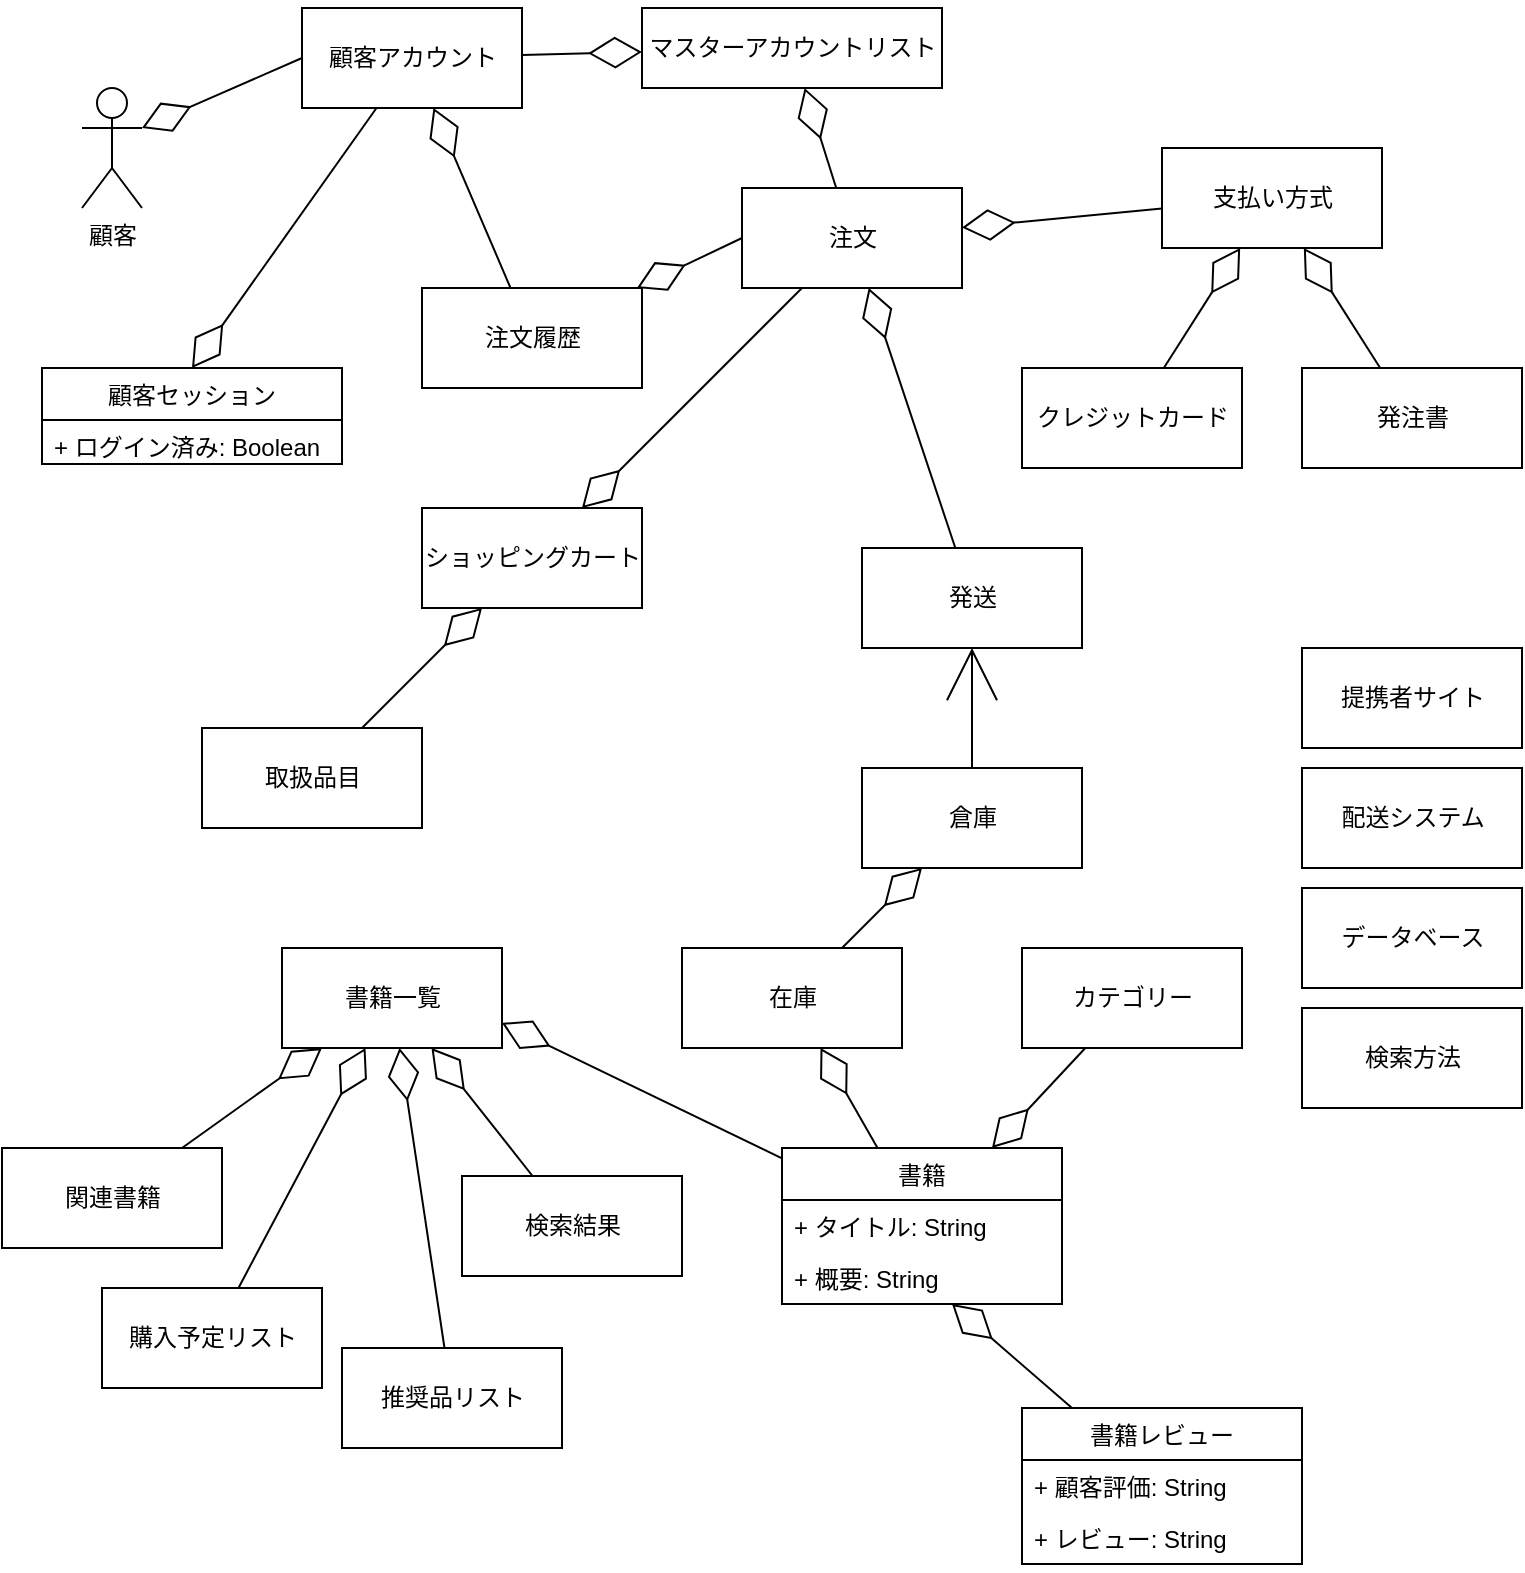 <mxfile version="16.6.1" type="github">
  <diagram id="72naaWYbk-tJs22CqEOy" name="Page-1">
    <mxGraphModel dx="1381" dy="1219" grid="1" gridSize="10" guides="1" tooltips="1" connect="1" arrows="1" fold="1" page="1" pageScale="1" pageWidth="827" pageHeight="1169" math="0" shadow="0">
      <root>
        <mxCell id="0" />
        <mxCell id="1" parent="0" />
        <mxCell id="5JW3K9FVrEjR7nwM5ilS-1" value="顧客" style="shape=umlActor;verticalLabelPosition=bottom;verticalAlign=top;html=1;outlineConnect=0;" vertex="1" parent="1">
          <mxGeometry x="80" y="110" width="30" height="60" as="geometry" />
        </mxCell>
        <mxCell id="5JW3K9FVrEjR7nwM5ilS-11" value="" style="edgeStyle=none;rounded=0;orthogonalLoop=1;jettySize=auto;html=1;endArrow=diamondThin;endFill=0;endSize=24;strokeWidth=1;" edge="1" parent="1" source="5JW3K9FVrEjR7nwM5ilS-3" target="5JW3K9FVrEjR7nwM5ilS-9">
          <mxGeometry relative="1" as="geometry" />
        </mxCell>
        <mxCell id="5JW3K9FVrEjR7nwM5ilS-27" value="" style="edgeStyle=none;rounded=0;orthogonalLoop=1;jettySize=auto;html=1;endArrow=diamondThin;endFill=0;endSize=24;strokeWidth=1;entryX=0.5;entryY=0;entryDx=0;entryDy=0;" edge="1" parent="1" source="5JW3K9FVrEjR7nwM5ilS-3" target="5JW3K9FVrEjR7nwM5ilS-21">
          <mxGeometry relative="1" as="geometry" />
        </mxCell>
        <mxCell id="5JW3K9FVrEjR7nwM5ilS-3" value="顧客アカウント" style="html=1;" vertex="1" parent="1">
          <mxGeometry x="190" y="70" width="110" height="50" as="geometry" />
        </mxCell>
        <mxCell id="5JW3K9FVrEjR7nwM5ilS-5" value="" style="endArrow=diamondThin;endFill=0;endSize=24;html=1;rounded=0;strokeWidth=1;exitX=0;exitY=0.5;exitDx=0;exitDy=0;entryX=1;entryY=0.333;entryDx=0;entryDy=0;entryPerimeter=0;" edge="1" parent="1" source="5JW3K9FVrEjR7nwM5ilS-3" target="5JW3K9FVrEjR7nwM5ilS-1">
          <mxGeometry width="160" relative="1" as="geometry">
            <mxPoint x="80" y="250" as="sourcePoint" />
            <mxPoint x="240" y="250" as="targetPoint" />
          </mxGeometry>
        </mxCell>
        <mxCell id="5JW3K9FVrEjR7nwM5ilS-8" value="" style="edgeStyle=none;rounded=0;orthogonalLoop=1;jettySize=auto;html=1;endArrow=diamondThin;endFill=0;endSize=24;strokeWidth=1;" edge="1" parent="1" source="5JW3K9FVrEjR7nwM5ilS-7" target="5JW3K9FVrEjR7nwM5ilS-3">
          <mxGeometry relative="1" as="geometry" />
        </mxCell>
        <mxCell id="5JW3K9FVrEjR7nwM5ilS-7" value="注文履歴" style="html=1;" vertex="1" parent="1">
          <mxGeometry x="250" y="210" width="110" height="50" as="geometry" />
        </mxCell>
        <mxCell id="5JW3K9FVrEjR7nwM5ilS-9" value="マスターアカウントリスト" style="html=1;" vertex="1" parent="1">
          <mxGeometry x="360" y="70" width="150" height="40" as="geometry" />
        </mxCell>
        <mxCell id="5JW3K9FVrEjR7nwM5ilS-13" value="" style="edgeStyle=none;rounded=0;orthogonalLoop=1;jettySize=auto;html=1;endArrow=diamondThin;endFill=0;endSize=24;strokeWidth=1;" edge="1" parent="1" source="5JW3K9FVrEjR7nwM5ilS-12" target="5JW3K9FVrEjR7nwM5ilS-9">
          <mxGeometry relative="1" as="geometry" />
        </mxCell>
        <mxCell id="5JW3K9FVrEjR7nwM5ilS-14" value="" style="edgeStyle=none;rounded=0;orthogonalLoop=1;jettySize=auto;html=1;endArrow=diamondThin;endFill=0;endSize=24;strokeWidth=1;exitX=0;exitY=0.5;exitDx=0;exitDy=0;" edge="1" parent="1" source="5JW3K9FVrEjR7nwM5ilS-12" target="5JW3K9FVrEjR7nwM5ilS-7">
          <mxGeometry relative="1" as="geometry" />
        </mxCell>
        <mxCell id="5JW3K9FVrEjR7nwM5ilS-29" value="" style="edgeStyle=none;rounded=0;orthogonalLoop=1;jettySize=auto;html=1;endArrow=diamondThin;endFill=0;endSize=24;strokeWidth=1;" edge="1" parent="1" source="5JW3K9FVrEjR7nwM5ilS-12" target="5JW3K9FVrEjR7nwM5ilS-28">
          <mxGeometry relative="1" as="geometry" />
        </mxCell>
        <mxCell id="5JW3K9FVrEjR7nwM5ilS-12" value="注文" style="html=1;" vertex="1" parent="1">
          <mxGeometry x="410" y="160" width="110" height="50" as="geometry" />
        </mxCell>
        <mxCell id="5JW3K9FVrEjR7nwM5ilS-16" value="" style="edgeStyle=none;rounded=0;orthogonalLoop=1;jettySize=auto;html=1;endArrow=diamondThin;endFill=0;endSize=24;strokeWidth=1;" edge="1" parent="1" source="5JW3K9FVrEjR7nwM5ilS-15" target="5JW3K9FVrEjR7nwM5ilS-12">
          <mxGeometry relative="1" as="geometry" />
        </mxCell>
        <mxCell id="5JW3K9FVrEjR7nwM5ilS-15" value="支払い方式" style="html=1;" vertex="1" parent="1">
          <mxGeometry x="620" y="140" width="110" height="50" as="geometry" />
        </mxCell>
        <mxCell id="5JW3K9FVrEjR7nwM5ilS-18" value="" style="edgeStyle=none;rounded=0;orthogonalLoop=1;jettySize=auto;html=1;endArrow=diamondThin;endFill=0;endSize=24;strokeWidth=1;" edge="1" parent="1" source="5JW3K9FVrEjR7nwM5ilS-17" target="5JW3K9FVrEjR7nwM5ilS-15">
          <mxGeometry relative="1" as="geometry" />
        </mxCell>
        <mxCell id="5JW3K9FVrEjR7nwM5ilS-17" value="発注書" style="html=1;" vertex="1" parent="1">
          <mxGeometry x="690" y="250" width="110" height="50" as="geometry" />
        </mxCell>
        <mxCell id="5JW3K9FVrEjR7nwM5ilS-20" value="" style="edgeStyle=none;rounded=0;orthogonalLoop=1;jettySize=auto;html=1;endArrow=diamondThin;endFill=0;endSize=24;strokeWidth=1;" edge="1" parent="1" source="5JW3K9FVrEjR7nwM5ilS-19" target="5JW3K9FVrEjR7nwM5ilS-15">
          <mxGeometry relative="1" as="geometry" />
        </mxCell>
        <mxCell id="5JW3K9FVrEjR7nwM5ilS-19" value="クレジットカード" style="html=1;" vertex="1" parent="1">
          <mxGeometry x="550" y="250" width="110" height="50" as="geometry" />
        </mxCell>
        <mxCell id="5JW3K9FVrEjR7nwM5ilS-21" value="顧客セッション" style="swimlane;fontStyle=0;childLayout=stackLayout;horizontal=1;startSize=26;fillColor=none;horizontalStack=0;resizeParent=1;resizeParentMax=0;resizeLast=0;collapsible=1;marginBottom=0;" vertex="1" parent="1">
          <mxGeometry x="60" y="250" width="150" height="48" as="geometry" />
        </mxCell>
        <mxCell id="5JW3K9FVrEjR7nwM5ilS-22" value="+ ログイン済み: Boolean" style="text;strokeColor=none;fillColor=none;align=left;verticalAlign=top;spacingLeft=4;spacingRight=4;overflow=hidden;rotatable=0;points=[[0,0.5],[1,0.5]];portConstraint=eastwest;" vertex="1" parent="5JW3K9FVrEjR7nwM5ilS-21">
          <mxGeometry y="26" width="150" height="22" as="geometry" />
        </mxCell>
        <mxCell id="5JW3K9FVrEjR7nwM5ilS-28" value="ショッピングカート" style="html=1;" vertex="1" parent="1">
          <mxGeometry x="250" y="320" width="110" height="50" as="geometry" />
        </mxCell>
        <mxCell id="5JW3K9FVrEjR7nwM5ilS-31" value="" style="edgeStyle=none;rounded=0;orthogonalLoop=1;jettySize=auto;html=1;endArrow=diamondThin;endFill=0;endSize=24;strokeWidth=1;" edge="1" parent="1" source="5JW3K9FVrEjR7nwM5ilS-30" target="5JW3K9FVrEjR7nwM5ilS-12">
          <mxGeometry relative="1" as="geometry" />
        </mxCell>
        <mxCell id="5JW3K9FVrEjR7nwM5ilS-30" value="発送" style="html=1;" vertex="1" parent="1">
          <mxGeometry x="470" y="340" width="110" height="50" as="geometry" />
        </mxCell>
        <mxCell id="5JW3K9FVrEjR7nwM5ilS-33" value="" style="edgeStyle=none;rounded=0;orthogonalLoop=1;jettySize=auto;html=1;endArrow=open;endFill=0;endSize=24;strokeWidth=1;" edge="1" parent="1" source="5JW3K9FVrEjR7nwM5ilS-32" target="5JW3K9FVrEjR7nwM5ilS-30">
          <mxGeometry relative="1" as="geometry" />
        </mxCell>
        <mxCell id="5JW3K9FVrEjR7nwM5ilS-32" value="倉庫" style="html=1;" vertex="1" parent="1">
          <mxGeometry x="470" y="450" width="110" height="50" as="geometry" />
        </mxCell>
        <mxCell id="5JW3K9FVrEjR7nwM5ilS-35" value="" style="edgeStyle=none;rounded=0;orthogonalLoop=1;jettySize=auto;html=1;endArrow=diamondThin;endFill=0;endSize=24;strokeWidth=1;" edge="1" parent="1" source="5JW3K9FVrEjR7nwM5ilS-34" target="5JW3K9FVrEjR7nwM5ilS-32">
          <mxGeometry relative="1" as="geometry" />
        </mxCell>
        <mxCell id="5JW3K9FVrEjR7nwM5ilS-34" value="在庫" style="html=1;" vertex="1" parent="1">
          <mxGeometry x="380" y="540" width="110" height="50" as="geometry" />
        </mxCell>
        <mxCell id="5JW3K9FVrEjR7nwM5ilS-41" value="" style="edgeStyle=none;rounded=0;orthogonalLoop=1;jettySize=auto;html=1;endArrow=diamondThin;endFill=0;endSize=24;strokeWidth=1;" edge="1" parent="1" source="5JW3K9FVrEjR7nwM5ilS-37" target="5JW3K9FVrEjR7nwM5ilS-34">
          <mxGeometry relative="1" as="geometry" />
        </mxCell>
        <mxCell id="5JW3K9FVrEjR7nwM5ilS-62" style="edgeStyle=none;rounded=0;orthogonalLoop=1;jettySize=auto;html=1;entryX=1;entryY=0.75;entryDx=0;entryDy=0;endArrow=diamondThin;endFill=0;endSize=24;strokeWidth=1;" edge="1" parent="1" source="5JW3K9FVrEjR7nwM5ilS-37" target="5JW3K9FVrEjR7nwM5ilS-52">
          <mxGeometry relative="1" as="geometry" />
        </mxCell>
        <mxCell id="5JW3K9FVrEjR7nwM5ilS-37" value="書籍" style="swimlane;fontStyle=0;childLayout=stackLayout;horizontal=1;startSize=26;fillColor=none;horizontalStack=0;resizeParent=1;resizeParentMax=0;resizeLast=0;collapsible=1;marginBottom=0;" vertex="1" parent="1">
          <mxGeometry x="430" y="640" width="140" height="78" as="geometry" />
        </mxCell>
        <mxCell id="5JW3K9FVrEjR7nwM5ilS-38" value="+ タイトル: String" style="text;strokeColor=none;fillColor=none;align=left;verticalAlign=top;spacingLeft=4;spacingRight=4;overflow=hidden;rotatable=0;points=[[0,0.5],[1,0.5]];portConstraint=eastwest;" vertex="1" parent="5JW3K9FVrEjR7nwM5ilS-37">
          <mxGeometry y="26" width="140" height="26" as="geometry" />
        </mxCell>
        <mxCell id="5JW3K9FVrEjR7nwM5ilS-39" value="+ 概要: String" style="text;strokeColor=none;fillColor=none;align=left;verticalAlign=top;spacingLeft=4;spacingRight=4;overflow=hidden;rotatable=0;points=[[0,0.5],[1,0.5]];portConstraint=eastwest;" vertex="1" parent="5JW3K9FVrEjR7nwM5ilS-37">
          <mxGeometry y="52" width="140" height="26" as="geometry" />
        </mxCell>
        <mxCell id="5JW3K9FVrEjR7nwM5ilS-43" value="" style="edgeStyle=none;rounded=0;orthogonalLoop=1;jettySize=auto;html=1;endArrow=diamondThin;endFill=0;endSize=24;strokeWidth=1;entryX=0.75;entryY=0;entryDx=0;entryDy=0;" edge="1" parent="1" source="5JW3K9FVrEjR7nwM5ilS-42" target="5JW3K9FVrEjR7nwM5ilS-37">
          <mxGeometry relative="1" as="geometry" />
        </mxCell>
        <mxCell id="5JW3K9FVrEjR7nwM5ilS-42" value="カテゴリー" style="html=1;" vertex="1" parent="1">
          <mxGeometry x="550" y="540" width="110" height="50" as="geometry" />
        </mxCell>
        <mxCell id="5JW3K9FVrEjR7nwM5ilS-45" value="" style="edgeStyle=none;rounded=0;orthogonalLoop=1;jettySize=auto;html=1;endArrow=diamondThin;endFill=0;endSize=24;strokeWidth=1;" edge="1" parent="1" source="5JW3K9FVrEjR7nwM5ilS-44" target="5JW3K9FVrEjR7nwM5ilS-28">
          <mxGeometry relative="1" as="geometry" />
        </mxCell>
        <mxCell id="5JW3K9FVrEjR7nwM5ilS-44" value="取扱品目" style="html=1;" vertex="1" parent="1">
          <mxGeometry x="140" y="430" width="110" height="50" as="geometry" />
        </mxCell>
        <mxCell id="5JW3K9FVrEjR7nwM5ilS-48" value="提携者サイト" style="html=1;" vertex="1" parent="1">
          <mxGeometry x="690" y="390" width="110" height="50" as="geometry" />
        </mxCell>
        <mxCell id="5JW3K9FVrEjR7nwM5ilS-49" value="配送システム" style="html=1;" vertex="1" parent="1">
          <mxGeometry x="690" y="450" width="110" height="50" as="geometry" />
        </mxCell>
        <mxCell id="5JW3K9FVrEjR7nwM5ilS-50" value="データベース" style="html=1;" vertex="1" parent="1">
          <mxGeometry x="690" y="510" width="110" height="50" as="geometry" />
        </mxCell>
        <mxCell id="5JW3K9FVrEjR7nwM5ilS-51" value="検索方法" style="html=1;" vertex="1" parent="1">
          <mxGeometry x="690" y="570" width="110" height="50" as="geometry" />
        </mxCell>
        <mxCell id="5JW3K9FVrEjR7nwM5ilS-52" value="書籍一覧" style="html=1;" vertex="1" parent="1">
          <mxGeometry x="180" y="540" width="110" height="50" as="geometry" />
        </mxCell>
        <mxCell id="5JW3K9FVrEjR7nwM5ilS-54" value="" style="edgeStyle=none;rounded=0;orthogonalLoop=1;jettySize=auto;html=1;endArrow=diamondThin;endFill=0;endSize=24;strokeWidth=1;" edge="1" parent="1" source="5JW3K9FVrEjR7nwM5ilS-53" target="5JW3K9FVrEjR7nwM5ilS-52">
          <mxGeometry relative="1" as="geometry" />
        </mxCell>
        <mxCell id="5JW3K9FVrEjR7nwM5ilS-53" value="関連書籍" style="html=1;" vertex="1" parent="1">
          <mxGeometry x="40" y="640" width="110" height="50" as="geometry" />
        </mxCell>
        <mxCell id="5JW3K9FVrEjR7nwM5ilS-57" value="" style="edgeStyle=none;rounded=0;orthogonalLoop=1;jettySize=auto;html=1;endArrow=diamondThin;endFill=0;endSize=24;strokeWidth=1;" edge="1" parent="1" source="5JW3K9FVrEjR7nwM5ilS-56" target="5JW3K9FVrEjR7nwM5ilS-52">
          <mxGeometry relative="1" as="geometry" />
        </mxCell>
        <mxCell id="5JW3K9FVrEjR7nwM5ilS-56" value="購入予定リスト" style="html=1;" vertex="1" parent="1">
          <mxGeometry x="90" y="710" width="110" height="50" as="geometry" />
        </mxCell>
        <mxCell id="5JW3K9FVrEjR7nwM5ilS-59" value="" style="edgeStyle=none;rounded=0;orthogonalLoop=1;jettySize=auto;html=1;endArrow=diamondThin;endFill=0;endSize=24;strokeWidth=1;" edge="1" parent="1" source="5JW3K9FVrEjR7nwM5ilS-58" target="5JW3K9FVrEjR7nwM5ilS-52">
          <mxGeometry relative="1" as="geometry" />
        </mxCell>
        <mxCell id="5JW3K9FVrEjR7nwM5ilS-58" value="検索結果" style="html=1;" vertex="1" parent="1">
          <mxGeometry x="270" y="654" width="110" height="50" as="geometry" />
        </mxCell>
        <mxCell id="5JW3K9FVrEjR7nwM5ilS-61" value="" style="edgeStyle=none;rounded=0;orthogonalLoop=1;jettySize=auto;html=1;endArrow=diamondThin;endFill=0;endSize=24;strokeWidth=1;" edge="1" parent="1" source="5JW3K9FVrEjR7nwM5ilS-60" target="5JW3K9FVrEjR7nwM5ilS-52">
          <mxGeometry relative="1" as="geometry" />
        </mxCell>
        <mxCell id="5JW3K9FVrEjR7nwM5ilS-60" value="推奨品リスト" style="html=1;" vertex="1" parent="1">
          <mxGeometry x="210" y="740" width="110" height="50" as="geometry" />
        </mxCell>
        <mxCell id="5JW3K9FVrEjR7nwM5ilS-68" value="" style="edgeStyle=none;rounded=0;orthogonalLoop=1;jettySize=auto;html=1;endArrow=diamondThin;endFill=0;endSize=24;strokeWidth=1;" edge="1" parent="1" source="5JW3K9FVrEjR7nwM5ilS-63" target="5JW3K9FVrEjR7nwM5ilS-39">
          <mxGeometry relative="1" as="geometry" />
        </mxCell>
        <mxCell id="5JW3K9FVrEjR7nwM5ilS-63" value="書籍レビュー" style="swimlane;fontStyle=0;childLayout=stackLayout;horizontal=1;startSize=26;fillColor=none;horizontalStack=0;resizeParent=1;resizeParentMax=0;resizeLast=0;collapsible=1;marginBottom=0;" vertex="1" parent="1">
          <mxGeometry x="550" y="770" width="140" height="78" as="geometry" />
        </mxCell>
        <mxCell id="5JW3K9FVrEjR7nwM5ilS-64" value="+ 顧客評価: String" style="text;strokeColor=none;fillColor=none;align=left;verticalAlign=top;spacingLeft=4;spacingRight=4;overflow=hidden;rotatable=0;points=[[0,0.5],[1,0.5]];portConstraint=eastwest;" vertex="1" parent="5JW3K9FVrEjR7nwM5ilS-63">
          <mxGeometry y="26" width="140" height="26" as="geometry" />
        </mxCell>
        <mxCell id="5JW3K9FVrEjR7nwM5ilS-65" value="+ レビュー: String" style="text;strokeColor=none;fillColor=none;align=left;verticalAlign=top;spacingLeft=4;spacingRight=4;overflow=hidden;rotatable=0;points=[[0,0.5],[1,0.5]];portConstraint=eastwest;" vertex="1" parent="5JW3K9FVrEjR7nwM5ilS-63">
          <mxGeometry y="52" width="140" height="26" as="geometry" />
        </mxCell>
      </root>
    </mxGraphModel>
  </diagram>
</mxfile>
